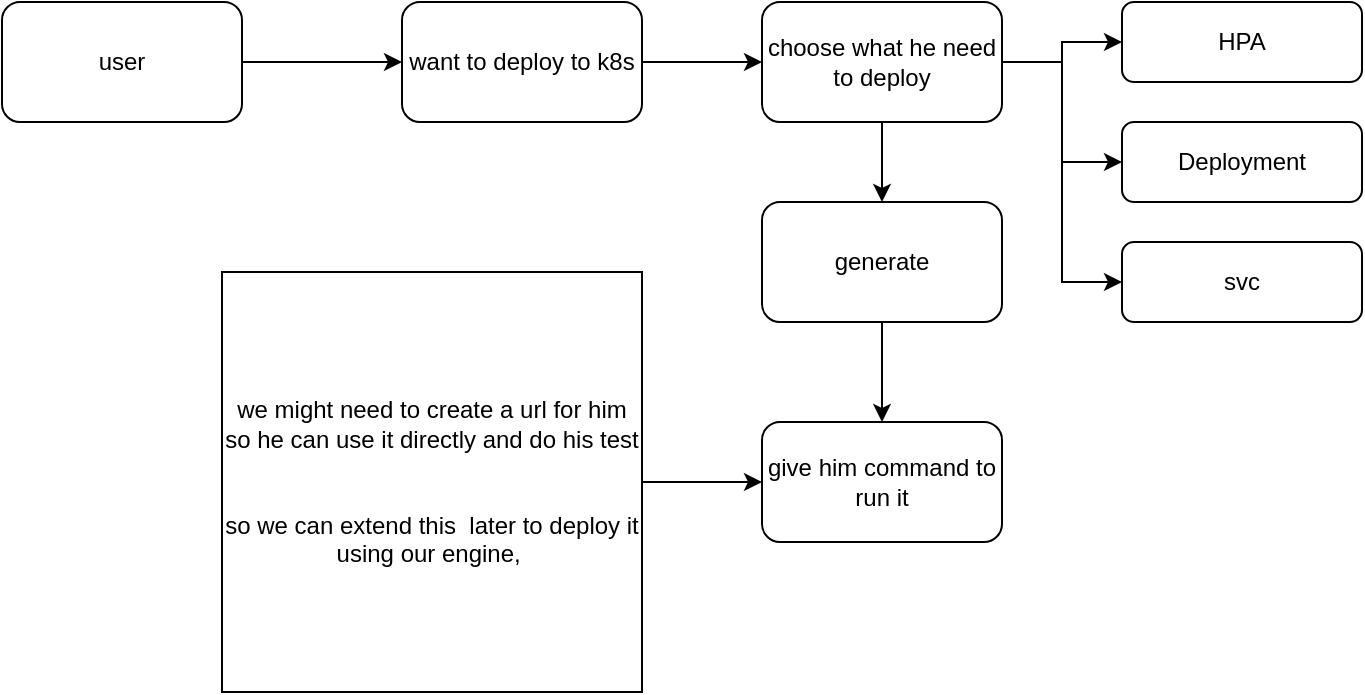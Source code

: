<mxfile version="21.6.6" type="github">
  <diagram name="Page-1" id="g0LTOVXDPOOkTLn5LSSC">
    <mxGraphModel dx="1141" dy="788" grid="1" gridSize="10" guides="1" tooltips="1" connect="1" arrows="1" fold="1" page="1" pageScale="1" pageWidth="827" pageHeight="1169" math="0" shadow="0">
      <root>
        <mxCell id="0" />
        <mxCell id="1" parent="0" />
        <mxCell id="tnXPEXVhTuUTDB52oDAN-3" style="edgeStyle=orthogonalEdgeStyle;rounded=0;orthogonalLoop=1;jettySize=auto;html=1;" edge="1" parent="1" source="tnXPEXVhTuUTDB52oDAN-1" target="tnXPEXVhTuUTDB52oDAN-2">
          <mxGeometry relative="1" as="geometry" />
        </mxCell>
        <mxCell id="tnXPEXVhTuUTDB52oDAN-1" value="user" style="rounded=1;whiteSpace=wrap;html=1;" vertex="1" parent="1">
          <mxGeometry x="160" y="80" width="120" height="60" as="geometry" />
        </mxCell>
        <mxCell id="tnXPEXVhTuUTDB52oDAN-5" style="edgeStyle=orthogonalEdgeStyle;rounded=0;orthogonalLoop=1;jettySize=auto;html=1;" edge="1" parent="1" source="tnXPEXVhTuUTDB52oDAN-2" target="tnXPEXVhTuUTDB52oDAN-4">
          <mxGeometry relative="1" as="geometry" />
        </mxCell>
        <mxCell id="tnXPEXVhTuUTDB52oDAN-2" value="want to deploy to k8s" style="rounded=1;whiteSpace=wrap;html=1;" vertex="1" parent="1">
          <mxGeometry x="360" y="80" width="120" height="60" as="geometry" />
        </mxCell>
        <mxCell id="tnXPEXVhTuUTDB52oDAN-11" style="edgeStyle=orthogonalEdgeStyle;rounded=0;orthogonalLoop=1;jettySize=auto;html=1;entryX=0;entryY=0.5;entryDx=0;entryDy=0;" edge="1" parent="1" source="tnXPEXVhTuUTDB52oDAN-4" target="tnXPEXVhTuUTDB52oDAN-6">
          <mxGeometry relative="1" as="geometry" />
        </mxCell>
        <mxCell id="tnXPEXVhTuUTDB52oDAN-12" style="edgeStyle=orthogonalEdgeStyle;rounded=0;orthogonalLoop=1;jettySize=auto;html=1;exitX=1;exitY=0.5;exitDx=0;exitDy=0;" edge="1" parent="1" source="tnXPEXVhTuUTDB52oDAN-4" target="tnXPEXVhTuUTDB52oDAN-7">
          <mxGeometry relative="1" as="geometry" />
        </mxCell>
        <mxCell id="tnXPEXVhTuUTDB52oDAN-13" style="edgeStyle=orthogonalEdgeStyle;rounded=0;orthogonalLoop=1;jettySize=auto;html=1;exitX=1;exitY=0.5;exitDx=0;exitDy=0;entryX=0;entryY=0.5;entryDx=0;entryDy=0;" edge="1" parent="1" source="tnXPEXVhTuUTDB52oDAN-4" target="tnXPEXVhTuUTDB52oDAN-8">
          <mxGeometry relative="1" as="geometry" />
        </mxCell>
        <mxCell id="tnXPEXVhTuUTDB52oDAN-15" style="edgeStyle=orthogonalEdgeStyle;rounded=0;orthogonalLoop=1;jettySize=auto;html=1;" edge="1" parent="1" source="tnXPEXVhTuUTDB52oDAN-4" target="tnXPEXVhTuUTDB52oDAN-14">
          <mxGeometry relative="1" as="geometry" />
        </mxCell>
        <mxCell id="tnXPEXVhTuUTDB52oDAN-4" value="choose what he need to deploy" style="rounded=1;whiteSpace=wrap;html=1;" vertex="1" parent="1">
          <mxGeometry x="540" y="80" width="120" height="60" as="geometry" />
        </mxCell>
        <mxCell id="tnXPEXVhTuUTDB52oDAN-6" value="HPA" style="rounded=1;whiteSpace=wrap;html=1;" vertex="1" parent="1">
          <mxGeometry x="720" y="80" width="120" height="40" as="geometry" />
        </mxCell>
        <mxCell id="tnXPEXVhTuUTDB52oDAN-7" value="Deployment" style="rounded=1;whiteSpace=wrap;html=1;" vertex="1" parent="1">
          <mxGeometry x="720" y="140" width="120" height="40" as="geometry" />
        </mxCell>
        <mxCell id="tnXPEXVhTuUTDB52oDAN-8" value="svc" style="rounded=1;whiteSpace=wrap;html=1;" vertex="1" parent="1">
          <mxGeometry x="720" y="200" width="120" height="40" as="geometry" />
        </mxCell>
        <mxCell id="tnXPEXVhTuUTDB52oDAN-17" style="edgeStyle=orthogonalEdgeStyle;rounded=0;orthogonalLoop=1;jettySize=auto;html=1;" edge="1" parent="1" source="tnXPEXVhTuUTDB52oDAN-14" target="tnXPEXVhTuUTDB52oDAN-16">
          <mxGeometry relative="1" as="geometry" />
        </mxCell>
        <mxCell id="tnXPEXVhTuUTDB52oDAN-14" value="generate" style="rounded=1;whiteSpace=wrap;html=1;" vertex="1" parent="1">
          <mxGeometry x="540" y="180" width="120" height="60" as="geometry" />
        </mxCell>
        <mxCell id="tnXPEXVhTuUTDB52oDAN-16" value="give him command to run it" style="rounded=1;whiteSpace=wrap;html=1;" vertex="1" parent="1">
          <mxGeometry x="540" y="290" width="120" height="60" as="geometry" />
        </mxCell>
        <mxCell id="tnXPEXVhTuUTDB52oDAN-19" style="edgeStyle=orthogonalEdgeStyle;rounded=0;orthogonalLoop=1;jettySize=auto;html=1;" edge="1" parent="1" source="tnXPEXVhTuUTDB52oDAN-18" target="tnXPEXVhTuUTDB52oDAN-16">
          <mxGeometry relative="1" as="geometry" />
        </mxCell>
        <mxCell id="tnXPEXVhTuUTDB52oDAN-18" value="we might need to create a url for him so he can use it directly and do his test&lt;br&gt;&lt;br&gt;&lt;br&gt;so we can extend this&amp;nbsp; later to deploy it using our engine,&amp;nbsp;" style="whiteSpace=wrap;html=1;aspect=fixed;" vertex="1" parent="1">
          <mxGeometry x="270" y="215" width="210" height="210" as="geometry" />
        </mxCell>
      </root>
    </mxGraphModel>
  </diagram>
</mxfile>
